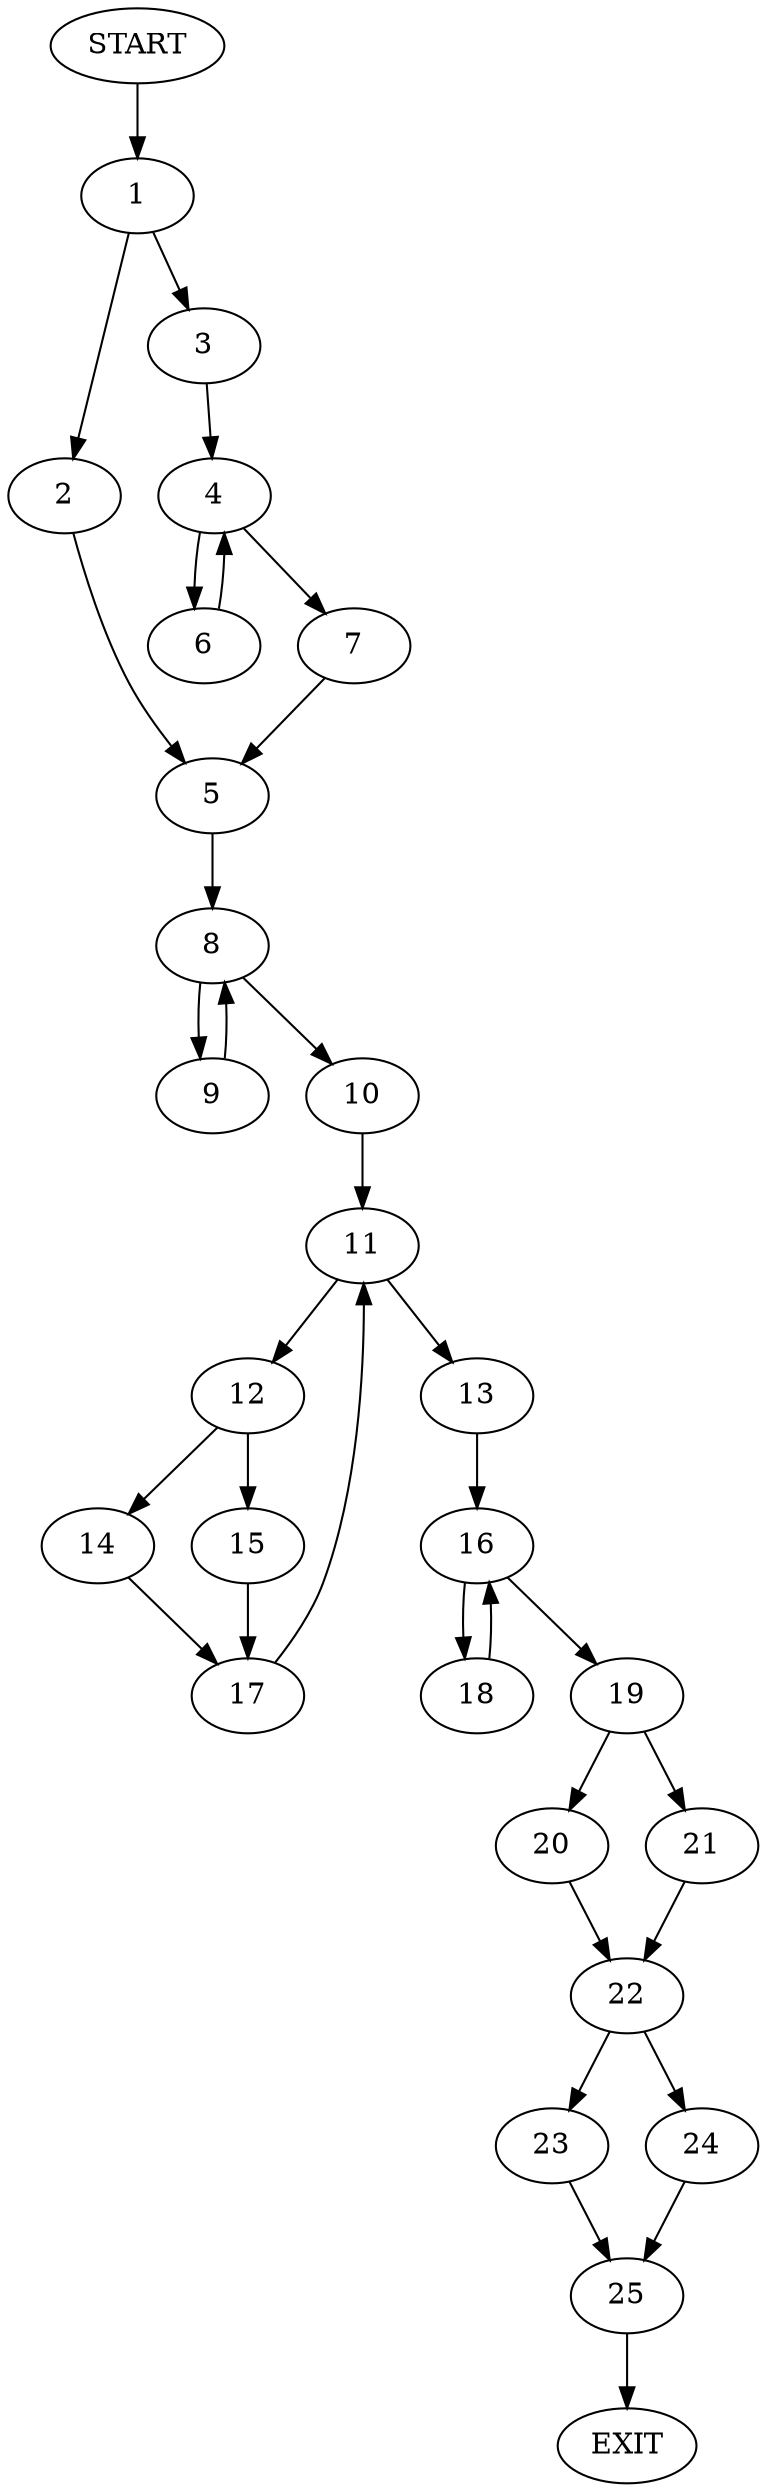 digraph {
0 [label="START"]
26 [label="EXIT"]
0 -> 1
1 -> 2
1 -> 3
3 -> 4
2 -> 5
4 -> 6
4 -> 7
6 -> 4
7 -> 5
5 -> 8
8 -> 9
8 -> 10
10 -> 11
9 -> 8
11 -> 12
11 -> 13
12 -> 14
12 -> 15
13 -> 16
15 -> 17
14 -> 17
17 -> 11
16 -> 18
16 -> 19
18 -> 16
19 -> 20
19 -> 21
20 -> 22
21 -> 22
22 -> 23
22 -> 24
23 -> 25
24 -> 25
25 -> 26
}
